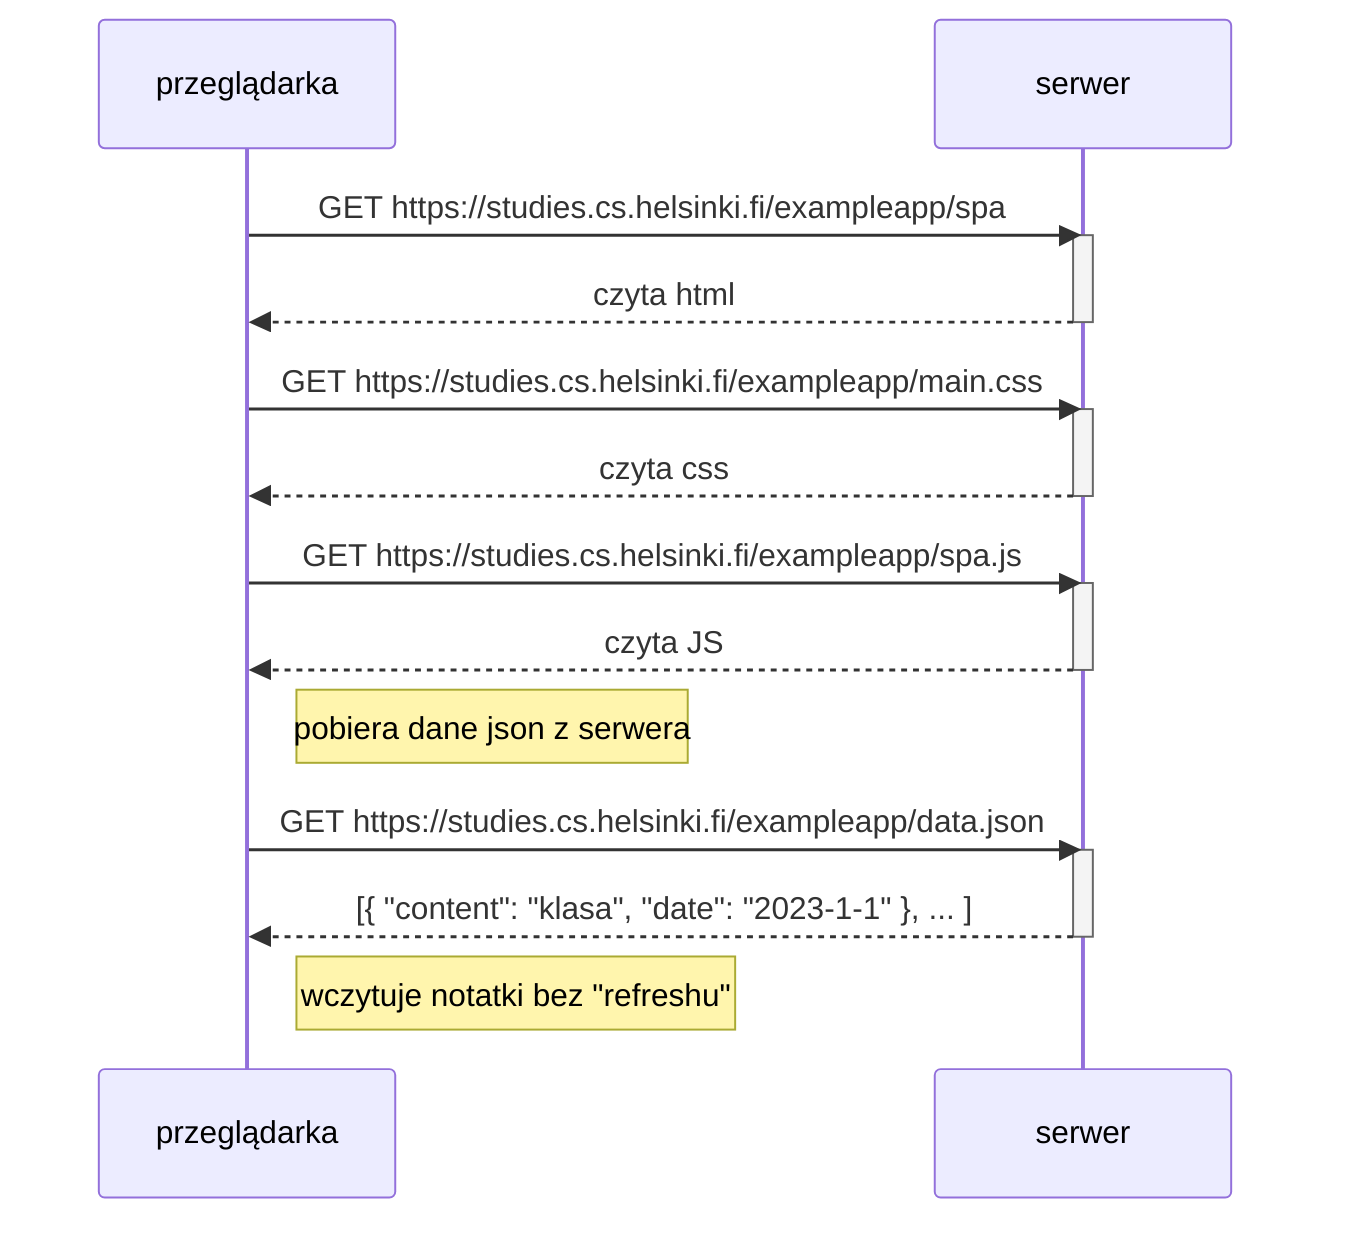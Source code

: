 sequenceDiagram
    participant przeglądarka
    participant serwer

    przeglądarka->>serwer: GET https://studies.cs.helsinki.fi/exampleapp/spa
    activate serwer
    serwer-->>przeglądarka: czyta html
    deactivate serwer

    przeglądarka->>serwer: GET https://studies.cs.helsinki.fi/exampleapp/main.css
    activate serwer
    serwer-->>przeglądarka: czyta css
    deactivate serwer

    przeglądarka->>serwer: GET https://studies.cs.helsinki.fi/exampleapp/spa.js
    activate serwer
    serwer-->>przeglądarka: czyta JS
    deactivate serwer

    Note right of przeglądarka: pobiera dane json z serwera

    przeglądarka->>serwer: GET https://studies.cs.helsinki.fi/exampleapp/data.json
    activate serwer
    serwer-->>przeglądarka: [{ "content": "klasa", "date": "2023-1-1" }, ... ]
    deactivate serwer

    Note right of przeglądarka: wczytuje notatki bez "refreshu"